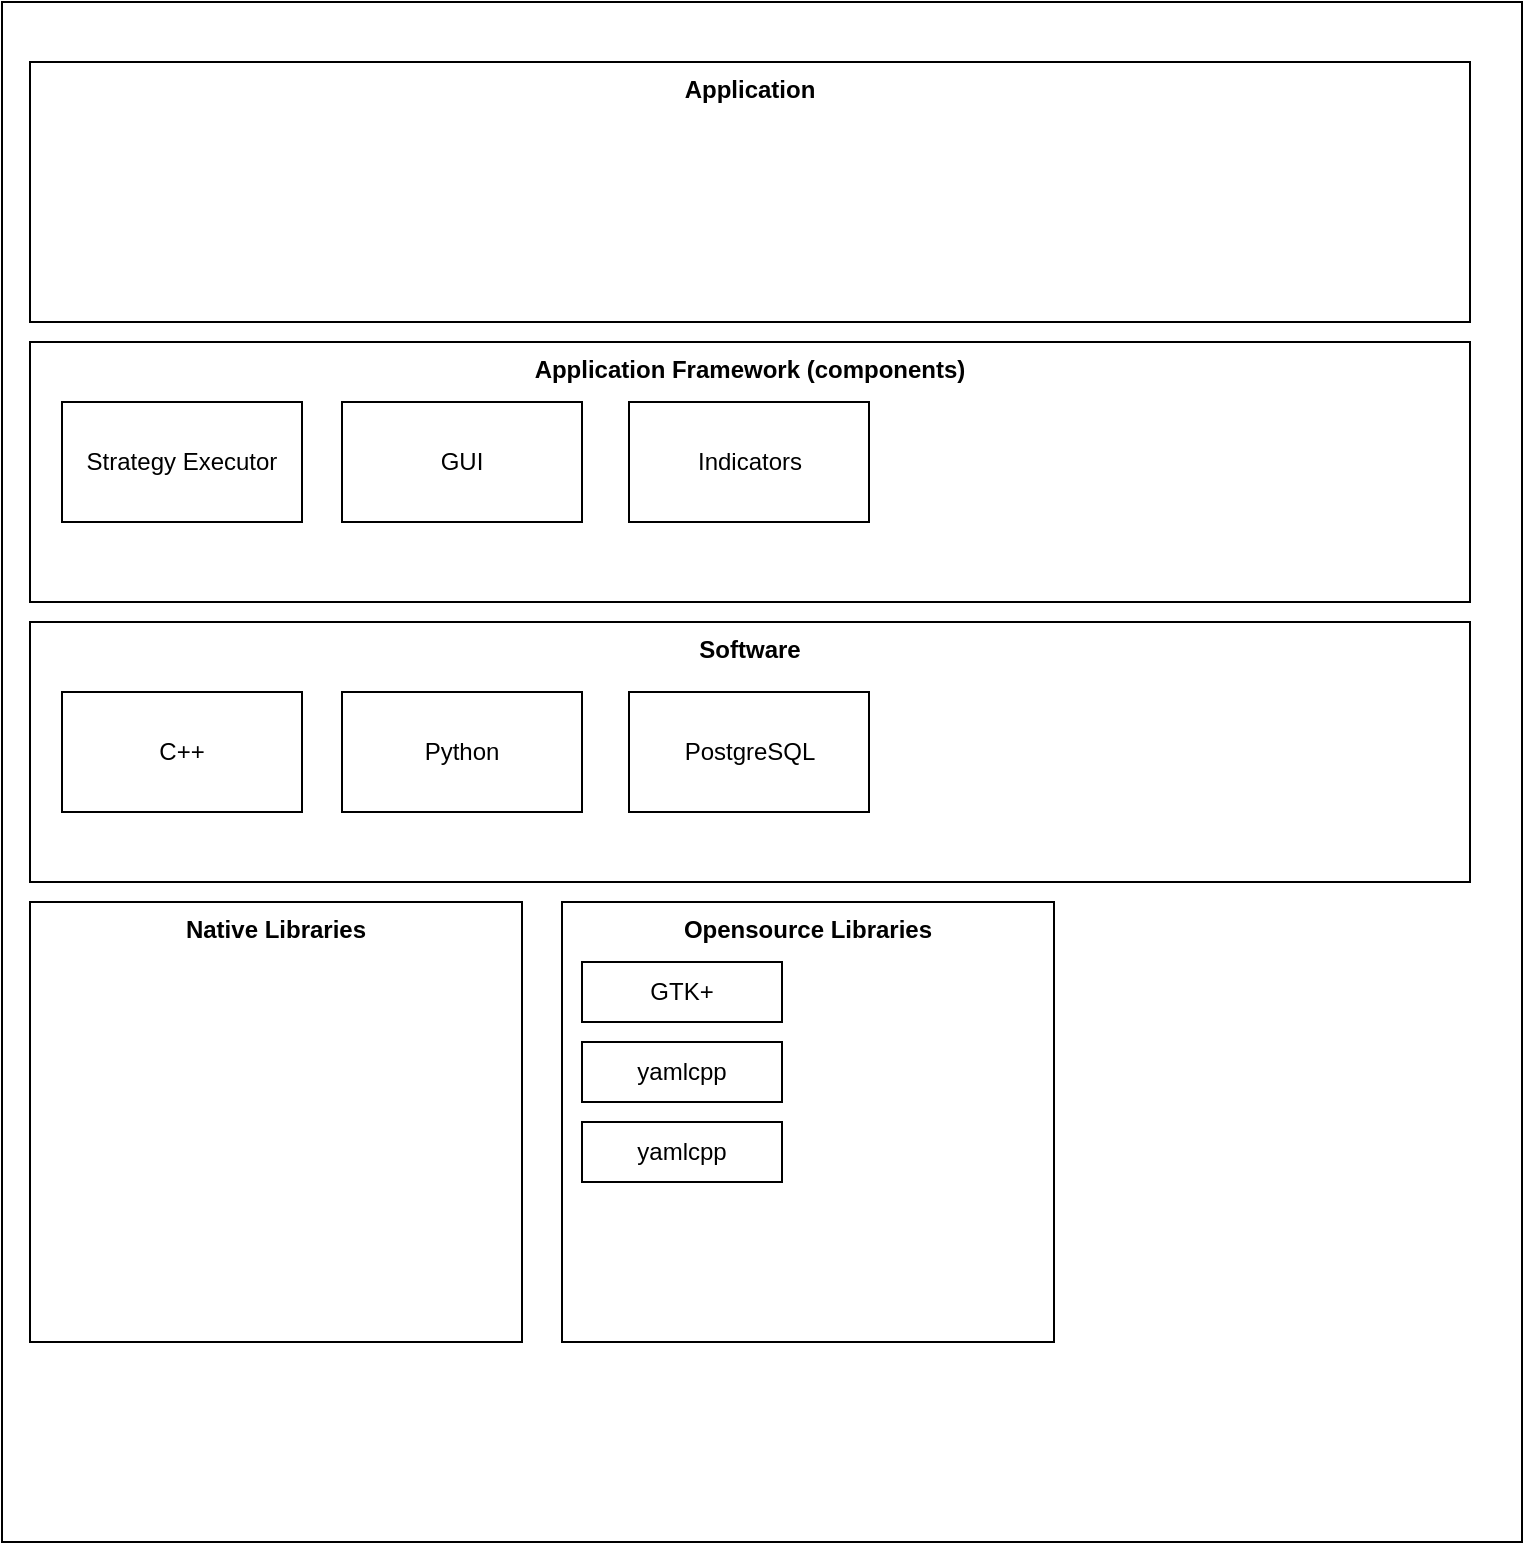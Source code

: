 <mxfile version="21.0.6"><diagram name="Page-1" id="8hF_LQH4dL3I4Ccqk_tz"><mxGraphModel dx="1430" dy="799" grid="1" gridSize="10" guides="1" tooltips="1" connect="1" arrows="1" fold="1" page="1" pageScale="1" pageWidth="827" pageHeight="1169" math="0" shadow="0"><root><mxCell id="0"/><mxCell id="1" parent="0"/><mxCell id="g9uQyWnngg9CqpD4zxsO-1" value="" style="rounded=0;whiteSpace=wrap;html=1;" vertex="1" parent="1"><mxGeometry x="40" y="40" width="760" height="770" as="geometry"/></mxCell><mxCell id="g9uQyWnngg9CqpD4zxsO-2" value="Application" style="rounded=0;whiteSpace=wrap;html=1;fillColor=none;strokeColor=#000000;verticalAlign=top;align=center;fontStyle=1;gradientColor=#FFFFFF;" vertex="1" parent="1"><mxGeometry x="54" y="70" width="720" height="130" as="geometry"/></mxCell><mxCell id="g9uQyWnngg9CqpD4zxsO-7" value="Application Framework (components)" style="rounded=0;whiteSpace=wrap;html=1;fillColor=none;strokeColor=#000000;verticalAlign=top;align=center;fontStyle=1;gradientColor=#FFFFFF;" vertex="1" parent="1"><mxGeometry x="54" y="210" width="720" height="130" as="geometry"/></mxCell><mxCell id="g9uQyWnngg9CqpD4zxsO-4" value="GUI" style="rounded=0;whiteSpace=wrap;html=1;fillColor=none;strokeColor=#000000;" vertex="1" parent="1"><mxGeometry x="210" y="240" width="120" height="60" as="geometry"/></mxCell><mxCell id="g9uQyWnngg9CqpD4zxsO-8" value="Strategy Executor" style="rounded=0;whiteSpace=wrap;html=1;fillColor=none;strokeColor=#000000;" vertex="1" parent="1"><mxGeometry x="70" y="240" width="120" height="60" as="geometry"/></mxCell><mxCell id="g9uQyWnngg9CqpD4zxsO-9" value="Native Libraries" style="rounded=0;whiteSpace=wrap;html=1;fillColor=none;strokeColor=#000000;verticalAlign=top;align=center;fontStyle=1;gradientColor=#FFFFFF;" vertex="1" parent="1"><mxGeometry x="54" y="490" width="246" height="220" as="geometry"/></mxCell><mxCell id="g9uQyWnngg9CqpD4zxsO-11" value="Opensource Libraries" style="rounded=0;whiteSpace=wrap;html=1;fillColor=none;strokeColor=#000000;verticalAlign=top;align=center;fontStyle=1;gradientColor=#FFFFFF;" vertex="1" parent="1"><mxGeometry x="320" y="490" width="246" height="220" as="geometry"/></mxCell><mxCell id="g9uQyWnngg9CqpD4zxsO-13" value="Indicators" style="rounded=0;whiteSpace=wrap;html=1;fillColor=none;strokeColor=#000000;" vertex="1" parent="1"><mxGeometry x="353.5" y="240" width="120" height="60" as="geometry"/></mxCell><mxCell id="g9uQyWnngg9CqpD4zxsO-14" value="Software" style="rounded=0;whiteSpace=wrap;html=1;fillColor=none;strokeColor=#000000;verticalAlign=top;align=center;fontStyle=1;gradientColor=#FFFFFF;" vertex="1" parent="1"><mxGeometry x="54" y="350" width="720" height="130" as="geometry"/></mxCell><mxCell id="g9uQyWnngg9CqpD4zxsO-15" value="C++" style="rounded=0;whiteSpace=wrap;html=1;fillColor=none;strokeColor=#000000;" vertex="1" parent="1"><mxGeometry x="70" y="385" width="120" height="60" as="geometry"/></mxCell><mxCell id="g9uQyWnngg9CqpD4zxsO-16" value="Python" style="rounded=0;whiteSpace=wrap;html=1;fillColor=none;strokeColor=#000000;" vertex="1" parent="1"><mxGeometry x="210" y="385" width="120" height="60" as="geometry"/></mxCell><mxCell id="g9uQyWnngg9CqpD4zxsO-17" value="PostgreSQL" style="rounded=0;whiteSpace=wrap;html=1;fillColor=none;strokeColor=#000000;" vertex="1" parent="1"><mxGeometry x="353.5" y="385" width="120" height="60" as="geometry"/></mxCell><mxCell id="g9uQyWnngg9CqpD4zxsO-19" value="GTK+" style="rounded=0;whiteSpace=wrap;html=1;fillColor=none;strokeColor=#000000;" vertex="1" parent="1"><mxGeometry x="330" y="520" width="100" height="30" as="geometry"/></mxCell><mxCell id="g9uQyWnngg9CqpD4zxsO-20" value="yamlcpp" style="rounded=0;whiteSpace=wrap;html=1;fillColor=none;strokeColor=#000000;" vertex="1" parent="1"><mxGeometry x="330" y="560" width="100" height="30" as="geometry"/></mxCell><mxCell id="g9uQyWnngg9CqpD4zxsO-21" value="yamlcpp" style="rounded=0;whiteSpace=wrap;html=1;fillColor=none;strokeColor=#000000;" vertex="1" parent="1"><mxGeometry x="330" y="600" width="100" height="30" as="geometry"/></mxCell></root></mxGraphModel></diagram></mxfile>